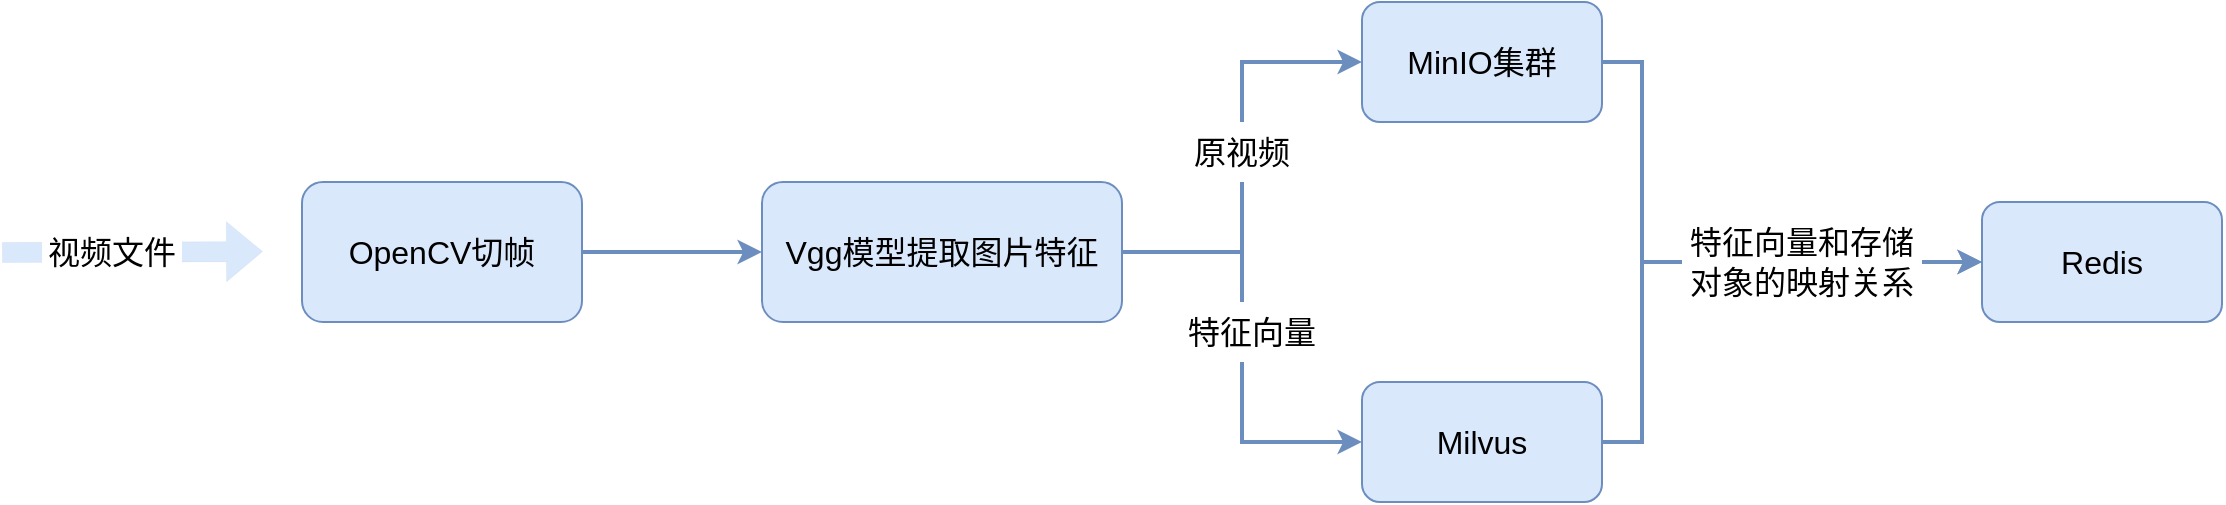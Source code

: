 <mxfile version="17.5.0" type="github">
  <diagram id="YfxaRJ8LcLdbJehXg239" name="Page-1">
    <mxGraphModel dx="1668" dy="868" grid="1" gridSize="10" guides="1" tooltips="1" connect="1" arrows="1" fold="1" page="1" pageScale="1" pageWidth="1169" pageHeight="827" math="0" shadow="0">
      <root>
        <mxCell id="0" />
        <mxCell id="1" parent="0" />
        <mxCell id="2HQswFuqirtzm49dZXV4-6" style="edgeStyle=orthogonalEdgeStyle;rounded=0;orthogonalLoop=1;jettySize=auto;html=1;entryX=0;entryY=0.5;entryDx=0;entryDy=0;fontFamily=Helvetica;fontSize=16;fontColor=default;strokeWidth=2;fillColor=#dae8fc;strokeColor=#6c8ebf;" edge="1" parent="1" source="2HQswFuqirtzm49dZXV4-1" target="2HQswFuqirtzm49dZXV4-5">
          <mxGeometry relative="1" as="geometry" />
        </mxCell>
        <mxCell id="2HQswFuqirtzm49dZXV4-1" value="OpenCV切帧" style="rounded=1;whiteSpace=wrap;html=1;fillColor=#dae8fc;strokeColor=#6c8ebf;fontSize=16;" vertex="1" parent="1">
          <mxGeometry x="190" y="400" width="140" height="70" as="geometry" />
        </mxCell>
        <mxCell id="2HQswFuqirtzm49dZXV4-2" value="" style="shape=flexArrow;endArrow=classic;html=1;rounded=0;fontFamily=Helvetica;fontSize=16;fontColor=default;fillColor=#dae8fc;strokeColor=#6c8ebf;strokeWidth=0;" edge="1" parent="1">
          <mxGeometry width="50" height="50" relative="1" as="geometry">
            <mxPoint x="40" y="435" as="sourcePoint" />
            <mxPoint x="170" y="434.5" as="targetPoint" />
          </mxGeometry>
        </mxCell>
        <mxCell id="2HQswFuqirtzm49dZXV4-4" value="视频文件" style="text;html=1;strokeColor=none;fillColor=default;align=center;verticalAlign=middle;whiteSpace=wrap;rounded=0;fontFamily=Helvetica;fontSize=16;fontColor=default;" vertex="1" parent="1">
          <mxGeometry x="60" y="420" width="70" height="30" as="geometry" />
        </mxCell>
        <mxCell id="2HQswFuqirtzm49dZXV4-14" style="edgeStyle=orthogonalEdgeStyle;rounded=0;orthogonalLoop=1;jettySize=auto;html=1;exitX=1;exitY=0.5;exitDx=0;exitDy=0;entryX=0;entryY=0.5;entryDx=0;entryDy=0;fontFamily=Helvetica;fontSize=16;fontColor=default;strokeWidth=2;fillColor=#dae8fc;strokeColor=#6c8ebf;" edge="1" parent="1" source="2HQswFuqirtzm49dZXV4-5" target="2HQswFuqirtzm49dZXV4-9">
          <mxGeometry relative="1" as="geometry" />
        </mxCell>
        <mxCell id="2HQswFuqirtzm49dZXV4-15" style="edgeStyle=orthogonalEdgeStyle;rounded=0;orthogonalLoop=1;jettySize=auto;html=1;exitX=1;exitY=0.5;exitDx=0;exitDy=0;entryX=0;entryY=0.5;entryDx=0;entryDy=0;fontFamily=Helvetica;fontSize=16;fontColor=default;strokeWidth=2;fillColor=#dae8fc;strokeColor=#6c8ebf;" edge="1" parent="1" source="2HQswFuqirtzm49dZXV4-5" target="2HQswFuqirtzm49dZXV4-7">
          <mxGeometry relative="1" as="geometry" />
        </mxCell>
        <mxCell id="2HQswFuqirtzm49dZXV4-5" value="Vgg模型提取图片特征" style="rounded=1;whiteSpace=wrap;html=1;fillColor=#dae8fc;strokeColor=#6c8ebf;fontSize=16;" vertex="1" parent="1">
          <mxGeometry x="420" y="400" width="180" height="70" as="geometry" />
        </mxCell>
        <mxCell id="2HQswFuqirtzm49dZXV4-21" style="edgeStyle=orthogonalEdgeStyle;rounded=0;orthogonalLoop=1;jettySize=auto;html=1;exitX=1;exitY=0.5;exitDx=0;exitDy=0;entryX=0;entryY=0.5;entryDx=0;entryDy=0;fontFamily=Helvetica;fontSize=16;fontColor=default;strokeWidth=2;fillColor=#dae8fc;strokeColor=#6c8ebf;startArrow=none;" edge="1" parent="1" source="2HQswFuqirtzm49dZXV4-22" target="2HQswFuqirtzm49dZXV4-19">
          <mxGeometry relative="1" as="geometry" />
        </mxCell>
        <mxCell id="2HQswFuqirtzm49dZXV4-7" value="Milvus" style="whiteSpace=wrap;html=1;fontSize=16;fillColor=#dae8fc;strokeColor=#6c8ebf;rounded=1;" vertex="1" parent="1">
          <mxGeometry x="720" y="500" width="120" height="60" as="geometry" />
        </mxCell>
        <mxCell id="2HQswFuqirtzm49dZXV4-20" style="edgeStyle=orthogonalEdgeStyle;rounded=0;orthogonalLoop=1;jettySize=auto;html=1;exitX=1;exitY=0.5;exitDx=0;exitDy=0;entryX=0;entryY=0.5;entryDx=0;entryDy=0;fontFamily=Helvetica;fontSize=16;fontColor=default;strokeWidth=2;fillColor=#dae8fc;strokeColor=#6c8ebf;startArrow=none;" edge="1" parent="1" source="2HQswFuqirtzm49dZXV4-22" target="2HQswFuqirtzm49dZXV4-19">
          <mxGeometry relative="1" as="geometry" />
        </mxCell>
        <mxCell id="2HQswFuqirtzm49dZXV4-9" value="MinIO集群" style="whiteSpace=wrap;html=1;fontSize=16;fillColor=#dae8fc;strokeColor=#6c8ebf;rounded=1;" vertex="1" parent="1">
          <mxGeometry x="720" y="310" width="120" height="60" as="geometry" />
        </mxCell>
        <mxCell id="2HQswFuqirtzm49dZXV4-16" value="原视频" style="text;html=1;strokeColor=none;fillColor=default;align=center;verticalAlign=middle;whiteSpace=wrap;rounded=0;fontFamily=Helvetica;fontSize=16;fontColor=default;" vertex="1" parent="1">
          <mxGeometry x="630" y="370" width="60" height="30" as="geometry" />
        </mxCell>
        <mxCell id="2HQswFuqirtzm49dZXV4-17" value="特征向量" style="text;html=1;strokeColor=none;fillColor=default;align=center;verticalAlign=middle;whiteSpace=wrap;rounded=0;fontFamily=Helvetica;fontSize=16;fontColor=default;" vertex="1" parent="1">
          <mxGeometry x="630" y="460" width="70" height="30" as="geometry" />
        </mxCell>
        <mxCell id="2HQswFuqirtzm49dZXV4-19" value="Redis" style="whiteSpace=wrap;html=1;fontSize=16;fillColor=#dae8fc;strokeColor=#6c8ebf;rounded=1;" vertex="1" parent="1">
          <mxGeometry x="1030" y="410" width="120" height="60" as="geometry" />
        </mxCell>
        <mxCell id="2HQswFuqirtzm49dZXV4-25" value="" style="edgeStyle=orthogonalEdgeStyle;rounded=0;orthogonalLoop=1;jettySize=auto;html=1;exitX=1;exitY=0.5;exitDx=0;exitDy=0;entryX=0;entryY=0.5;entryDx=0;entryDy=0;fontFamily=Helvetica;fontSize=16;fontColor=default;strokeWidth=2;fillColor=#dae8fc;strokeColor=#6c8ebf;endArrow=none;" edge="1" parent="1" source="2HQswFuqirtzm49dZXV4-9" target="2HQswFuqirtzm49dZXV4-22">
          <mxGeometry relative="1" as="geometry">
            <mxPoint x="840" y="340" as="sourcePoint" />
            <mxPoint x="950" y="440" as="targetPoint" />
          </mxGeometry>
        </mxCell>
        <mxCell id="2HQswFuqirtzm49dZXV4-22" value="特征向量和存储对象的映射关系" style="text;html=1;strokeColor=none;fillColor=none;align=center;verticalAlign=middle;whiteSpace=wrap;rounded=0;fontFamily=Helvetica;fontSize=16;fontColor=default;" vertex="1" parent="1">
          <mxGeometry x="880" y="425" width="120" height="30" as="geometry" />
        </mxCell>
        <mxCell id="2HQswFuqirtzm49dZXV4-26" value="" style="edgeStyle=orthogonalEdgeStyle;rounded=0;orthogonalLoop=1;jettySize=auto;html=1;exitX=1;exitY=0.5;exitDx=0;exitDy=0;entryX=0;entryY=0.5;entryDx=0;entryDy=0;fontFamily=Helvetica;fontSize=16;fontColor=default;strokeWidth=2;fillColor=#dae8fc;strokeColor=#6c8ebf;endArrow=none;" edge="1" parent="1" source="2HQswFuqirtzm49dZXV4-7" target="2HQswFuqirtzm49dZXV4-22">
          <mxGeometry relative="1" as="geometry">
            <mxPoint x="840" y="530" as="sourcePoint" />
            <mxPoint x="990" y="440" as="targetPoint" />
          </mxGeometry>
        </mxCell>
      </root>
    </mxGraphModel>
  </diagram>
</mxfile>
